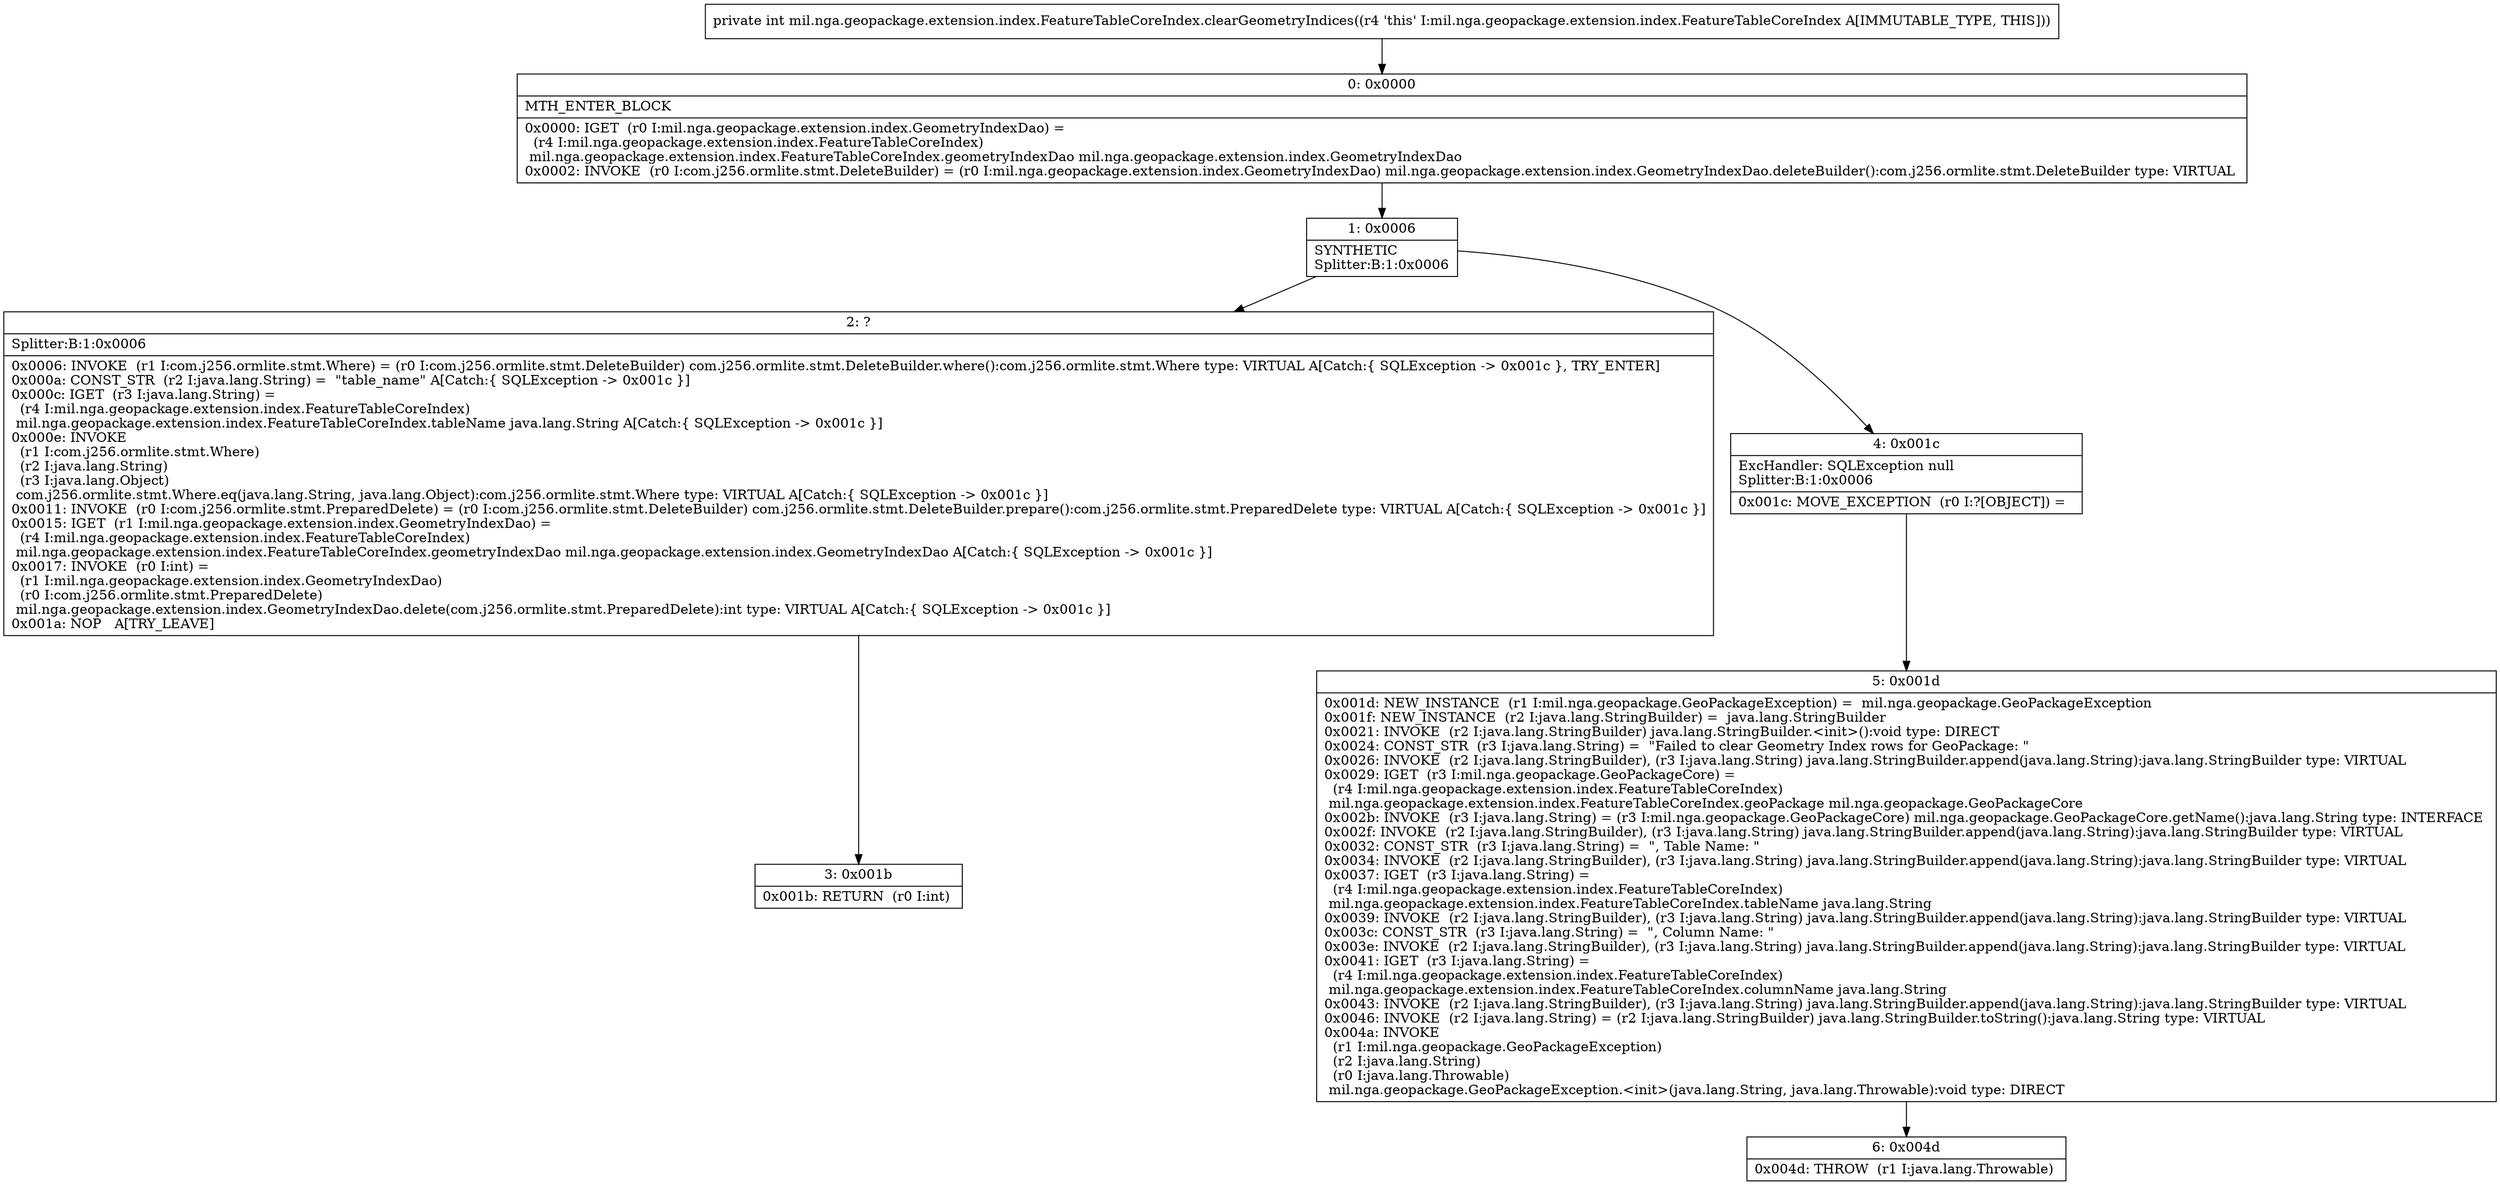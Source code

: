 digraph "CFG formil.nga.geopackage.extension.index.FeatureTableCoreIndex.clearGeometryIndices()I" {
Node_0 [shape=record,label="{0\:\ 0x0000|MTH_ENTER_BLOCK\l|0x0000: IGET  (r0 I:mil.nga.geopackage.extension.index.GeometryIndexDao) = \l  (r4 I:mil.nga.geopackage.extension.index.FeatureTableCoreIndex)\l mil.nga.geopackage.extension.index.FeatureTableCoreIndex.geometryIndexDao mil.nga.geopackage.extension.index.GeometryIndexDao \l0x0002: INVOKE  (r0 I:com.j256.ormlite.stmt.DeleteBuilder) = (r0 I:mil.nga.geopackage.extension.index.GeometryIndexDao) mil.nga.geopackage.extension.index.GeometryIndexDao.deleteBuilder():com.j256.ormlite.stmt.DeleteBuilder type: VIRTUAL \l}"];
Node_1 [shape=record,label="{1\:\ 0x0006|SYNTHETIC\lSplitter:B:1:0x0006\l}"];
Node_2 [shape=record,label="{2\:\ ?|Splitter:B:1:0x0006\l|0x0006: INVOKE  (r1 I:com.j256.ormlite.stmt.Where) = (r0 I:com.j256.ormlite.stmt.DeleteBuilder) com.j256.ormlite.stmt.DeleteBuilder.where():com.j256.ormlite.stmt.Where type: VIRTUAL A[Catch:\{ SQLException \-\> 0x001c \}, TRY_ENTER]\l0x000a: CONST_STR  (r2 I:java.lang.String) =  \"table_name\" A[Catch:\{ SQLException \-\> 0x001c \}]\l0x000c: IGET  (r3 I:java.lang.String) = \l  (r4 I:mil.nga.geopackage.extension.index.FeatureTableCoreIndex)\l mil.nga.geopackage.extension.index.FeatureTableCoreIndex.tableName java.lang.String A[Catch:\{ SQLException \-\> 0x001c \}]\l0x000e: INVOKE  \l  (r1 I:com.j256.ormlite.stmt.Where)\l  (r2 I:java.lang.String)\l  (r3 I:java.lang.Object)\l com.j256.ormlite.stmt.Where.eq(java.lang.String, java.lang.Object):com.j256.ormlite.stmt.Where type: VIRTUAL A[Catch:\{ SQLException \-\> 0x001c \}]\l0x0011: INVOKE  (r0 I:com.j256.ormlite.stmt.PreparedDelete) = (r0 I:com.j256.ormlite.stmt.DeleteBuilder) com.j256.ormlite.stmt.DeleteBuilder.prepare():com.j256.ormlite.stmt.PreparedDelete type: VIRTUAL A[Catch:\{ SQLException \-\> 0x001c \}]\l0x0015: IGET  (r1 I:mil.nga.geopackage.extension.index.GeometryIndexDao) = \l  (r4 I:mil.nga.geopackage.extension.index.FeatureTableCoreIndex)\l mil.nga.geopackage.extension.index.FeatureTableCoreIndex.geometryIndexDao mil.nga.geopackage.extension.index.GeometryIndexDao A[Catch:\{ SQLException \-\> 0x001c \}]\l0x0017: INVOKE  (r0 I:int) = \l  (r1 I:mil.nga.geopackage.extension.index.GeometryIndexDao)\l  (r0 I:com.j256.ormlite.stmt.PreparedDelete)\l mil.nga.geopackage.extension.index.GeometryIndexDao.delete(com.j256.ormlite.stmt.PreparedDelete):int type: VIRTUAL A[Catch:\{ SQLException \-\> 0x001c \}]\l0x001a: NOP   A[TRY_LEAVE]\l}"];
Node_3 [shape=record,label="{3\:\ 0x001b|0x001b: RETURN  (r0 I:int) \l}"];
Node_4 [shape=record,label="{4\:\ 0x001c|ExcHandler: SQLException null\lSplitter:B:1:0x0006\l|0x001c: MOVE_EXCEPTION  (r0 I:?[OBJECT]) =  \l}"];
Node_5 [shape=record,label="{5\:\ 0x001d|0x001d: NEW_INSTANCE  (r1 I:mil.nga.geopackage.GeoPackageException) =  mil.nga.geopackage.GeoPackageException \l0x001f: NEW_INSTANCE  (r2 I:java.lang.StringBuilder) =  java.lang.StringBuilder \l0x0021: INVOKE  (r2 I:java.lang.StringBuilder) java.lang.StringBuilder.\<init\>():void type: DIRECT \l0x0024: CONST_STR  (r3 I:java.lang.String) =  \"Failed to clear Geometry Index rows for GeoPackage: \" \l0x0026: INVOKE  (r2 I:java.lang.StringBuilder), (r3 I:java.lang.String) java.lang.StringBuilder.append(java.lang.String):java.lang.StringBuilder type: VIRTUAL \l0x0029: IGET  (r3 I:mil.nga.geopackage.GeoPackageCore) = \l  (r4 I:mil.nga.geopackage.extension.index.FeatureTableCoreIndex)\l mil.nga.geopackage.extension.index.FeatureTableCoreIndex.geoPackage mil.nga.geopackage.GeoPackageCore \l0x002b: INVOKE  (r3 I:java.lang.String) = (r3 I:mil.nga.geopackage.GeoPackageCore) mil.nga.geopackage.GeoPackageCore.getName():java.lang.String type: INTERFACE \l0x002f: INVOKE  (r2 I:java.lang.StringBuilder), (r3 I:java.lang.String) java.lang.StringBuilder.append(java.lang.String):java.lang.StringBuilder type: VIRTUAL \l0x0032: CONST_STR  (r3 I:java.lang.String) =  \", Table Name: \" \l0x0034: INVOKE  (r2 I:java.lang.StringBuilder), (r3 I:java.lang.String) java.lang.StringBuilder.append(java.lang.String):java.lang.StringBuilder type: VIRTUAL \l0x0037: IGET  (r3 I:java.lang.String) = \l  (r4 I:mil.nga.geopackage.extension.index.FeatureTableCoreIndex)\l mil.nga.geopackage.extension.index.FeatureTableCoreIndex.tableName java.lang.String \l0x0039: INVOKE  (r2 I:java.lang.StringBuilder), (r3 I:java.lang.String) java.lang.StringBuilder.append(java.lang.String):java.lang.StringBuilder type: VIRTUAL \l0x003c: CONST_STR  (r3 I:java.lang.String) =  \", Column Name: \" \l0x003e: INVOKE  (r2 I:java.lang.StringBuilder), (r3 I:java.lang.String) java.lang.StringBuilder.append(java.lang.String):java.lang.StringBuilder type: VIRTUAL \l0x0041: IGET  (r3 I:java.lang.String) = \l  (r4 I:mil.nga.geopackage.extension.index.FeatureTableCoreIndex)\l mil.nga.geopackage.extension.index.FeatureTableCoreIndex.columnName java.lang.String \l0x0043: INVOKE  (r2 I:java.lang.StringBuilder), (r3 I:java.lang.String) java.lang.StringBuilder.append(java.lang.String):java.lang.StringBuilder type: VIRTUAL \l0x0046: INVOKE  (r2 I:java.lang.String) = (r2 I:java.lang.StringBuilder) java.lang.StringBuilder.toString():java.lang.String type: VIRTUAL \l0x004a: INVOKE  \l  (r1 I:mil.nga.geopackage.GeoPackageException)\l  (r2 I:java.lang.String)\l  (r0 I:java.lang.Throwable)\l mil.nga.geopackage.GeoPackageException.\<init\>(java.lang.String, java.lang.Throwable):void type: DIRECT \l}"];
Node_6 [shape=record,label="{6\:\ 0x004d|0x004d: THROW  (r1 I:java.lang.Throwable) \l}"];
MethodNode[shape=record,label="{private int mil.nga.geopackage.extension.index.FeatureTableCoreIndex.clearGeometryIndices((r4 'this' I:mil.nga.geopackage.extension.index.FeatureTableCoreIndex A[IMMUTABLE_TYPE, THIS])) }"];
MethodNode -> Node_0;
Node_0 -> Node_1;
Node_1 -> Node_2;
Node_1 -> Node_4;
Node_2 -> Node_3;
Node_4 -> Node_5;
Node_5 -> Node_6;
}

